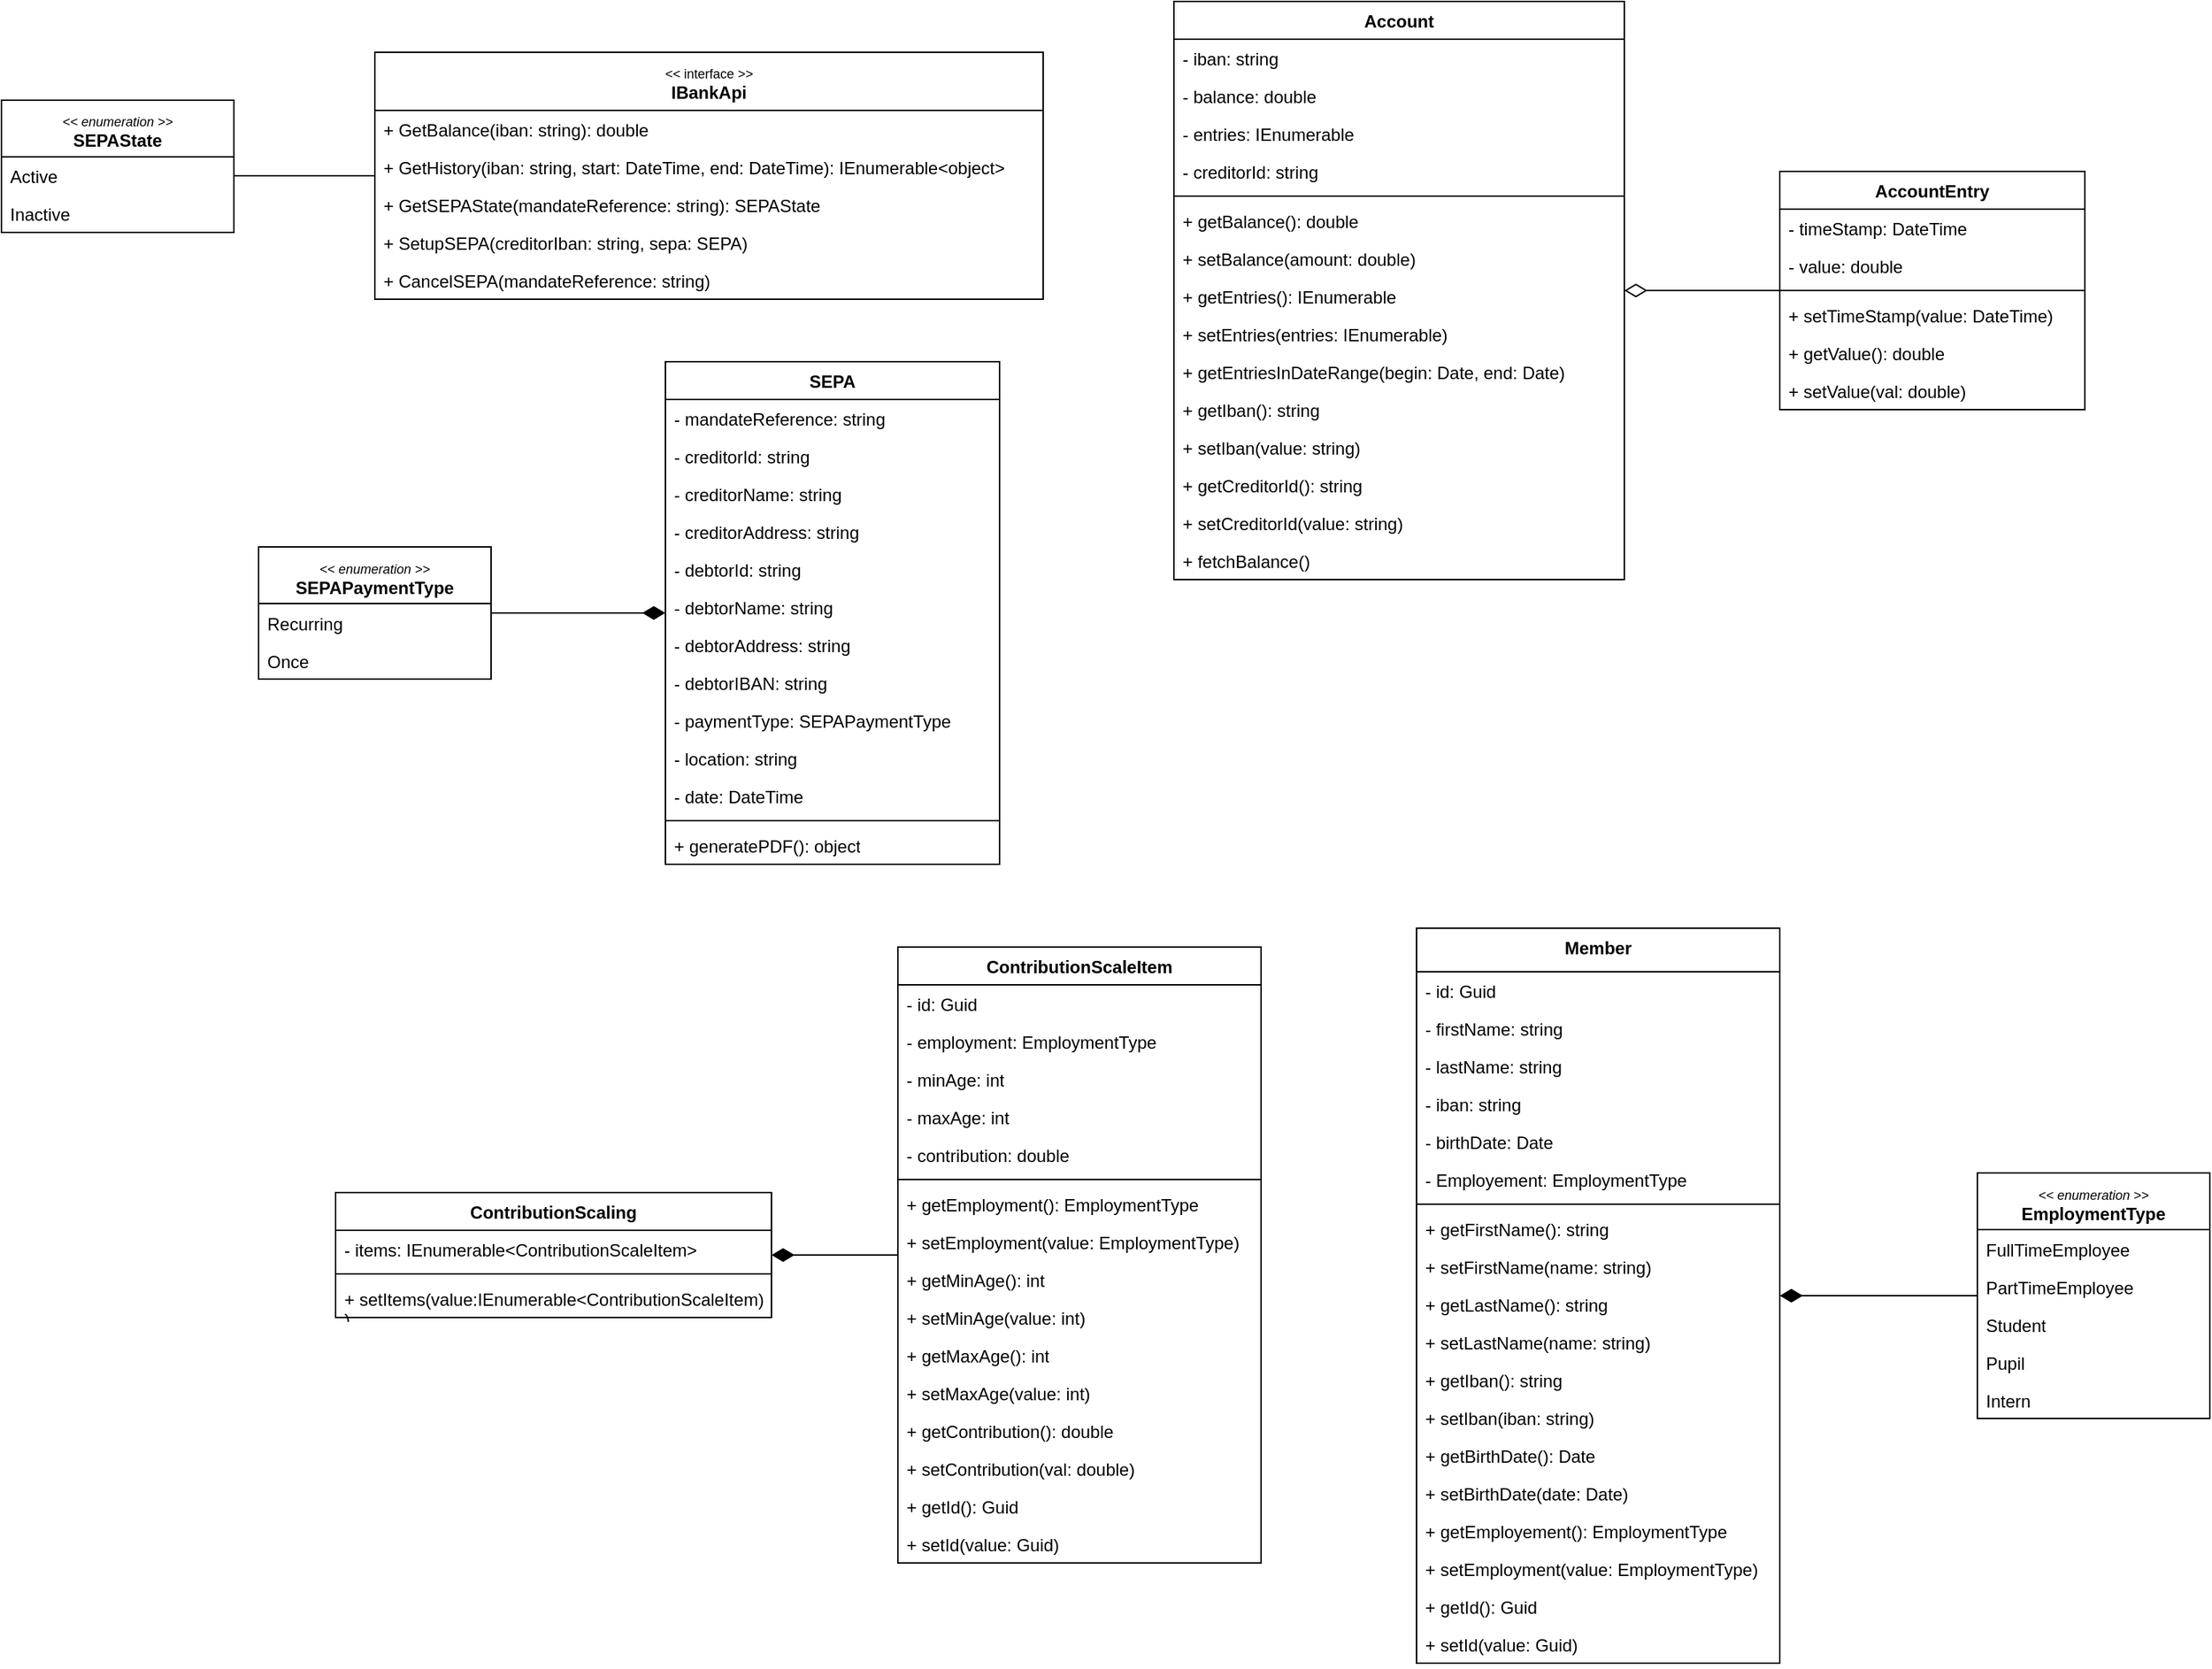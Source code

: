 <mxfile version="22.1.16" type="device">
  <diagram name="Page-1" id="3UGfqpSkEmoeIo3SocfT">
    <mxGraphModel dx="3217" dy="2412" grid="1" gridSize="10" guides="1" tooltips="1" connect="1" arrows="1" fold="1" page="1" pageScale="1" pageWidth="827" pageHeight="1169" math="0" shadow="0">
      <root>
        <mxCell id="0" />
        <mxCell id="1" parent="0" />
        <mxCell id="c9hrzuOqn92rKUBjG_E1-17" value="Member" style="swimlane;fontStyle=1;align=center;verticalAlign=top;childLayout=stackLayout;horizontal=1;startSize=30;horizontalStack=0;resizeParent=1;resizeParentMax=0;resizeLast=0;collapsible=1;marginBottom=0;whiteSpace=wrap;html=1;" parent="1" vertex="1">
          <mxGeometry x="214" y="54" width="250" height="506" as="geometry">
            <mxRectangle x="334" y="240" width="70" height="30" as="alternateBounds" />
          </mxGeometry>
        </mxCell>
        <mxCell id="THmzbvR01mty7QHqaG7T-1" value="- id: Guid" style="text;strokeColor=none;fillColor=none;align=left;verticalAlign=top;spacingLeft=4;spacingRight=4;overflow=hidden;rotatable=0;points=[[0,0.5],[1,0.5]];portConstraint=eastwest;whiteSpace=wrap;html=1;" parent="c9hrzuOqn92rKUBjG_E1-17" vertex="1">
          <mxGeometry y="30" width="250" height="26" as="geometry" />
        </mxCell>
        <mxCell id="c9hrzuOqn92rKUBjG_E1-18" value="- firstName: string" style="text;strokeColor=none;fillColor=none;align=left;verticalAlign=top;spacingLeft=4;spacingRight=4;overflow=hidden;rotatable=0;points=[[0,0.5],[1,0.5]];portConstraint=eastwest;whiteSpace=wrap;html=1;" parent="c9hrzuOqn92rKUBjG_E1-17" vertex="1">
          <mxGeometry y="56" width="250" height="26" as="geometry" />
        </mxCell>
        <mxCell id="c9hrzuOqn92rKUBjG_E1-25" value="- lastName: string" style="text;strokeColor=none;fillColor=none;align=left;verticalAlign=top;spacingLeft=4;spacingRight=4;overflow=hidden;rotatable=0;points=[[0,0.5],[1,0.5]];portConstraint=eastwest;whiteSpace=wrap;html=1;" parent="c9hrzuOqn92rKUBjG_E1-17" vertex="1">
          <mxGeometry y="82" width="250" height="26" as="geometry" />
        </mxCell>
        <mxCell id="c9hrzuOqn92rKUBjG_E1-26" value="- iban: string" style="text;strokeColor=none;fillColor=none;align=left;verticalAlign=top;spacingLeft=4;spacingRight=4;overflow=hidden;rotatable=0;points=[[0,0.5],[1,0.5]];portConstraint=eastwest;whiteSpace=wrap;html=1;" parent="c9hrzuOqn92rKUBjG_E1-17" vertex="1">
          <mxGeometry y="108" width="250" height="26" as="geometry" />
        </mxCell>
        <mxCell id="c9hrzuOqn92rKUBjG_E1-29" value="- birthDate: Date" style="text;strokeColor=none;fillColor=none;align=left;verticalAlign=top;spacingLeft=4;spacingRight=4;overflow=hidden;rotatable=0;points=[[0,0.5],[1,0.5]];portConstraint=eastwest;whiteSpace=wrap;html=1;" parent="c9hrzuOqn92rKUBjG_E1-17" vertex="1">
          <mxGeometry y="134" width="250" height="26" as="geometry" />
        </mxCell>
        <mxCell id="JQuOyQ6E8V43TqgNk2PF-10" value="- Employement: EmploymentType" style="text;strokeColor=none;fillColor=none;align=left;verticalAlign=top;spacingLeft=4;spacingRight=4;overflow=hidden;rotatable=0;points=[[0,0.5],[1,0.5]];portConstraint=eastwest;whiteSpace=wrap;html=1;" parent="c9hrzuOqn92rKUBjG_E1-17" vertex="1">
          <mxGeometry y="160" width="250" height="26" as="geometry" />
        </mxCell>
        <mxCell id="c9hrzuOqn92rKUBjG_E1-19" value="" style="line;strokeWidth=1;fillColor=none;align=left;verticalAlign=middle;spacingTop=-1;spacingLeft=3;spacingRight=3;rotatable=0;labelPosition=right;points=[];portConstraint=eastwest;strokeColor=inherit;" parent="c9hrzuOqn92rKUBjG_E1-17" vertex="1">
          <mxGeometry y="186" width="250" height="8" as="geometry" />
        </mxCell>
        <mxCell id="c9hrzuOqn92rKUBjG_E1-20" value="+ getFirstName(): string" style="text;strokeColor=none;fillColor=none;align=left;verticalAlign=top;spacingLeft=4;spacingRight=4;overflow=hidden;rotatable=0;points=[[0,0.5],[1,0.5]];portConstraint=eastwest;whiteSpace=wrap;html=1;" parent="c9hrzuOqn92rKUBjG_E1-17" vertex="1">
          <mxGeometry y="194" width="250" height="26" as="geometry" />
        </mxCell>
        <mxCell id="c9hrzuOqn92rKUBjG_E1-66" value="+ setFirstName(name: string)" style="text;strokeColor=none;fillColor=none;align=left;verticalAlign=top;spacingLeft=4;spacingRight=4;overflow=hidden;rotatable=0;points=[[0,0.5],[1,0.5]];portConstraint=eastwest;whiteSpace=wrap;html=1;" parent="c9hrzuOqn92rKUBjG_E1-17" vertex="1">
          <mxGeometry y="220" width="250" height="26" as="geometry" />
        </mxCell>
        <mxCell id="c9hrzuOqn92rKUBjG_E1-67" value="+ getLastName(): string" style="text;strokeColor=none;fillColor=none;align=left;verticalAlign=top;spacingLeft=4;spacingRight=4;overflow=hidden;rotatable=0;points=[[0,0.5],[1,0.5]];portConstraint=eastwest;whiteSpace=wrap;html=1;" parent="c9hrzuOqn92rKUBjG_E1-17" vertex="1">
          <mxGeometry y="246" width="250" height="26" as="geometry" />
        </mxCell>
        <mxCell id="c9hrzuOqn92rKUBjG_E1-68" value="+ setLastName(name: string)" style="text;strokeColor=none;fillColor=none;align=left;verticalAlign=top;spacingLeft=4;spacingRight=4;overflow=hidden;rotatable=0;points=[[0,0.5],[1,0.5]];portConstraint=eastwest;whiteSpace=wrap;html=1;" parent="c9hrzuOqn92rKUBjG_E1-17" vertex="1">
          <mxGeometry y="272" width="250" height="26" as="geometry" />
        </mxCell>
        <mxCell id="c9hrzuOqn92rKUBjG_E1-69" value="+ getIban(): string" style="text;strokeColor=none;fillColor=none;align=left;verticalAlign=top;spacingLeft=4;spacingRight=4;overflow=hidden;rotatable=0;points=[[0,0.5],[1,0.5]];portConstraint=eastwest;whiteSpace=wrap;html=1;" parent="c9hrzuOqn92rKUBjG_E1-17" vertex="1">
          <mxGeometry y="298" width="250" height="26" as="geometry" />
        </mxCell>
        <mxCell id="c9hrzuOqn92rKUBjG_E1-70" value="+ setIban(iban: string)" style="text;strokeColor=none;fillColor=none;align=left;verticalAlign=top;spacingLeft=4;spacingRight=4;overflow=hidden;rotatable=0;points=[[0,0.5],[1,0.5]];portConstraint=eastwest;whiteSpace=wrap;html=1;" parent="c9hrzuOqn92rKUBjG_E1-17" vertex="1">
          <mxGeometry y="324" width="250" height="26" as="geometry" />
        </mxCell>
        <mxCell id="c9hrzuOqn92rKUBjG_E1-71" value="+ getBirthDate(): Date" style="text;strokeColor=none;fillColor=none;align=left;verticalAlign=top;spacingLeft=4;spacingRight=4;overflow=hidden;rotatable=0;points=[[0,0.5],[1,0.5]];portConstraint=eastwest;whiteSpace=wrap;html=1;" parent="c9hrzuOqn92rKUBjG_E1-17" vertex="1">
          <mxGeometry y="350" width="250" height="26" as="geometry" />
        </mxCell>
        <mxCell id="c9hrzuOqn92rKUBjG_E1-72" value="+ setBirthDate(date: Date)" style="text;strokeColor=none;fillColor=none;align=left;verticalAlign=top;spacingLeft=4;spacingRight=4;overflow=hidden;rotatable=0;points=[[0,0.5],[1,0.5]];portConstraint=eastwest;whiteSpace=wrap;html=1;" parent="c9hrzuOqn92rKUBjG_E1-17" vertex="1">
          <mxGeometry y="376" width="250" height="26" as="geometry" />
        </mxCell>
        <mxCell id="JQuOyQ6E8V43TqgNk2PF-13" value="+ getEmployement(): EmploymentType" style="text;strokeColor=none;fillColor=none;align=left;verticalAlign=top;spacingLeft=4;spacingRight=4;overflow=hidden;rotatable=0;points=[[0,0.5],[1,0.5]];portConstraint=eastwest;whiteSpace=wrap;html=1;" parent="c9hrzuOqn92rKUBjG_E1-17" vertex="1">
          <mxGeometry y="402" width="250" height="26" as="geometry" />
        </mxCell>
        <mxCell id="JQuOyQ6E8V43TqgNk2PF-14" value="+ setEmployment(value: EmploymentType)" style="text;strokeColor=none;fillColor=none;align=left;verticalAlign=top;spacingLeft=4;spacingRight=4;overflow=hidden;rotatable=0;points=[[0,0.5],[1,0.5]];portConstraint=eastwest;whiteSpace=wrap;html=1;" parent="c9hrzuOqn92rKUBjG_E1-17" vertex="1">
          <mxGeometry y="428" width="250" height="26" as="geometry" />
        </mxCell>
        <mxCell id="THmzbvR01mty7QHqaG7T-3" value="+ getId(): Guid" style="text;strokeColor=none;fillColor=none;align=left;verticalAlign=top;spacingLeft=4;spacingRight=4;overflow=hidden;rotatable=0;points=[[0,0.5],[1,0.5]];portConstraint=eastwest;whiteSpace=wrap;html=1;" parent="c9hrzuOqn92rKUBjG_E1-17" vertex="1">
          <mxGeometry y="454" width="250" height="26" as="geometry" />
        </mxCell>
        <mxCell id="THmzbvR01mty7QHqaG7T-2" value="+ setId(value: Guid)" style="text;strokeColor=none;fillColor=none;align=left;verticalAlign=top;spacingLeft=4;spacingRight=4;overflow=hidden;rotatable=0;points=[[0,0.5],[1,0.5]];portConstraint=eastwest;whiteSpace=wrap;html=1;" parent="c9hrzuOqn92rKUBjG_E1-17" vertex="1">
          <mxGeometry y="480" width="250" height="26" as="geometry" />
        </mxCell>
        <mxCell id="c9hrzuOqn92rKUBjG_E1-79" value="Account" style="swimlane;fontStyle=1;align=center;verticalAlign=top;childLayout=stackLayout;horizontal=1;startSize=26;horizontalStack=0;resizeParent=1;resizeParentMax=0;resizeLast=0;collapsible=1;marginBottom=0;whiteSpace=wrap;html=1;" parent="1" vertex="1">
          <mxGeometry x="47" y="-584" width="310" height="398" as="geometry">
            <mxRectangle x="334" y="240" width="70" height="30" as="alternateBounds" />
          </mxGeometry>
        </mxCell>
        <mxCell id="4D_gzZ1hdatRKmwy4v0Z-1" value="- iban: string" style="text;strokeColor=none;fillColor=none;align=left;verticalAlign=top;spacingLeft=4;spacingRight=4;overflow=hidden;rotatable=0;points=[[0,0.5],[1,0.5]];portConstraint=eastwest;whiteSpace=wrap;html=1;" parent="c9hrzuOqn92rKUBjG_E1-79" vertex="1">
          <mxGeometry y="26" width="310" height="26" as="geometry" />
        </mxCell>
        <mxCell id="c9hrzuOqn92rKUBjG_E1-80" value="- balance: double" style="text;strokeColor=none;fillColor=none;align=left;verticalAlign=top;spacingLeft=4;spacingRight=4;overflow=hidden;rotatable=0;points=[[0,0.5],[1,0.5]];portConstraint=eastwest;whiteSpace=wrap;html=1;" parent="c9hrzuOqn92rKUBjG_E1-79" vertex="1">
          <mxGeometry y="52" width="310" height="26" as="geometry" />
        </mxCell>
        <mxCell id="JQuOyQ6E8V43TqgNk2PF-25" value="- entries: IEnumerable" style="text;strokeColor=none;fillColor=none;align=left;verticalAlign=top;spacingLeft=4;spacingRight=4;overflow=hidden;rotatable=0;points=[[0,0.5],[1,0.5]];portConstraint=eastwest;whiteSpace=wrap;html=1;" parent="c9hrzuOqn92rKUBjG_E1-79" vertex="1">
          <mxGeometry y="78" width="310" height="26" as="geometry" />
        </mxCell>
        <mxCell id="RB76KAE7eclJOASxG2Vu-21" value="- creditorId: string" style="text;strokeColor=none;fillColor=none;align=left;verticalAlign=top;spacingLeft=4;spacingRight=4;overflow=hidden;rotatable=0;points=[[0,0.5],[1,0.5]];portConstraint=eastwest;whiteSpace=wrap;html=1;" vertex="1" parent="c9hrzuOqn92rKUBjG_E1-79">
          <mxGeometry y="104" width="310" height="26" as="geometry" />
        </mxCell>
        <mxCell id="c9hrzuOqn92rKUBjG_E1-81" value="" style="line;strokeWidth=1;fillColor=none;align=left;verticalAlign=middle;spacingTop=-1;spacingLeft=3;spacingRight=3;rotatable=0;labelPosition=right;points=[];portConstraint=eastwest;strokeColor=inherit;" parent="c9hrzuOqn92rKUBjG_E1-79" vertex="1">
          <mxGeometry y="130" width="310" height="8" as="geometry" />
        </mxCell>
        <mxCell id="c9hrzuOqn92rKUBjG_E1-82" value="+ getBalance(): double" style="text;strokeColor=none;fillColor=none;align=left;verticalAlign=top;spacingLeft=4;spacingRight=4;overflow=hidden;rotatable=0;points=[[0,0.5],[1,0.5]];portConstraint=eastwest;whiteSpace=wrap;html=1;" parent="c9hrzuOqn92rKUBjG_E1-79" vertex="1">
          <mxGeometry y="138" width="310" height="26" as="geometry" />
        </mxCell>
        <mxCell id="c9hrzuOqn92rKUBjG_E1-83" value="+ setBalance(amount: double)" style="text;strokeColor=none;fillColor=none;align=left;verticalAlign=top;spacingLeft=4;spacingRight=4;overflow=hidden;rotatable=0;points=[[0,0.5],[1,0.5]];portConstraint=eastwest;whiteSpace=wrap;html=1;" parent="c9hrzuOqn92rKUBjG_E1-79" vertex="1">
          <mxGeometry y="164" width="310" height="26" as="geometry" />
        </mxCell>
        <mxCell id="JQuOyQ6E8V43TqgNk2PF-26" value="+ getEntries(): IEnumerable" style="text;strokeColor=none;fillColor=none;align=left;verticalAlign=top;spacingLeft=4;spacingRight=4;overflow=hidden;rotatable=0;points=[[0,0.5],[1,0.5]];portConstraint=eastwest;whiteSpace=wrap;html=1;" parent="c9hrzuOqn92rKUBjG_E1-79" vertex="1">
          <mxGeometry y="190" width="310" height="26" as="geometry" />
        </mxCell>
        <mxCell id="JQuOyQ6E8V43TqgNk2PF-27" value="+ setEntries(entries: IEnumerable)" style="text;strokeColor=none;fillColor=none;align=left;verticalAlign=top;spacingLeft=4;spacingRight=4;overflow=hidden;rotatable=0;points=[[0,0.5],[1,0.5]];portConstraint=eastwest;whiteSpace=wrap;html=1;" parent="c9hrzuOqn92rKUBjG_E1-79" vertex="1">
          <mxGeometry y="216" width="310" height="26" as="geometry" />
        </mxCell>
        <mxCell id="c9hrzuOqn92rKUBjG_E1-84" value="+ getEntriesInDateRange(begin: Date, end: Date)" style="text;strokeColor=none;fillColor=none;align=left;verticalAlign=top;spacingLeft=4;spacingRight=4;overflow=hidden;rotatable=0;points=[[0,0.5],[1,0.5]];portConstraint=eastwest;whiteSpace=wrap;html=1;" parent="c9hrzuOqn92rKUBjG_E1-79" vertex="1">
          <mxGeometry y="242" width="310" height="26" as="geometry" />
        </mxCell>
        <mxCell id="4D_gzZ1hdatRKmwy4v0Z-2" value="+ getIban(): string" style="text;strokeColor=none;fillColor=none;align=left;verticalAlign=top;spacingLeft=4;spacingRight=4;overflow=hidden;rotatable=0;points=[[0,0.5],[1,0.5]];portConstraint=eastwest;whiteSpace=wrap;html=1;" parent="c9hrzuOqn92rKUBjG_E1-79" vertex="1">
          <mxGeometry y="268" width="310" height="26" as="geometry" />
        </mxCell>
        <mxCell id="4D_gzZ1hdatRKmwy4v0Z-3" value="+ setIban(value: string)" style="text;strokeColor=none;fillColor=none;align=left;verticalAlign=top;spacingLeft=4;spacingRight=4;overflow=hidden;rotatable=0;points=[[0,0.5],[1,0.5]];portConstraint=eastwest;whiteSpace=wrap;html=1;" parent="c9hrzuOqn92rKUBjG_E1-79" vertex="1">
          <mxGeometry y="294" width="310" height="26" as="geometry" />
        </mxCell>
        <mxCell id="RB76KAE7eclJOASxG2Vu-22" value="+ getCreditorId(): string" style="text;strokeColor=none;fillColor=none;align=left;verticalAlign=top;spacingLeft=4;spacingRight=4;overflow=hidden;rotatable=0;points=[[0,0.5],[1,0.5]];portConstraint=eastwest;whiteSpace=wrap;html=1;" vertex="1" parent="c9hrzuOqn92rKUBjG_E1-79">
          <mxGeometry y="320" width="310" height="26" as="geometry" />
        </mxCell>
        <mxCell id="RB76KAE7eclJOASxG2Vu-23" value="+ setCreditorId(value: string)" style="text;strokeColor=none;fillColor=none;align=left;verticalAlign=top;spacingLeft=4;spacingRight=4;overflow=hidden;rotatable=0;points=[[0,0.5],[1,0.5]];portConstraint=eastwest;whiteSpace=wrap;html=1;" vertex="1" parent="c9hrzuOqn92rKUBjG_E1-79">
          <mxGeometry y="346" width="310" height="26" as="geometry" />
        </mxCell>
        <mxCell id="RB76KAE7eclJOASxG2Vu-65" value="+ fetchBalance()" style="text;strokeColor=none;fillColor=none;align=left;verticalAlign=top;spacingLeft=4;spacingRight=4;overflow=hidden;rotatable=0;points=[[0,0.5],[1,0.5]];portConstraint=eastwest;whiteSpace=wrap;html=1;" vertex="1" parent="c9hrzuOqn92rKUBjG_E1-79">
          <mxGeometry y="372" width="310" height="26" as="geometry" />
        </mxCell>
        <mxCell id="JQuOyQ6E8V43TqgNk2PF-2" value="&lt;i style=&quot;border-color: var(--border-color); font-size: 9px; font-weight: 400;&quot;&gt;&amp;lt;&amp;lt; enumeration &amp;gt;&amp;gt;&lt;/i&gt;&lt;br&gt;EmploymentType" style="swimlane;fontStyle=1;align=center;verticalAlign=top;childLayout=stackLayout;horizontal=1;startSize=39;horizontalStack=0;resizeParent=1;resizeParentMax=0;resizeLast=0;collapsible=1;marginBottom=0;whiteSpace=wrap;html=1;" parent="1" vertex="1">
          <mxGeometry x="600" y="222.5" width="160" height="169" as="geometry">
            <mxRectangle x="334" y="240" width="70" height="30" as="alternateBounds" />
          </mxGeometry>
        </mxCell>
        <mxCell id="JQuOyQ6E8V43TqgNk2PF-6" value="FullTimeEmployee" style="text;strokeColor=none;fillColor=none;align=left;verticalAlign=top;spacingLeft=4;spacingRight=4;overflow=hidden;rotatable=0;points=[[0,0.5],[1,0.5]];portConstraint=eastwest;whiteSpace=wrap;html=1;" parent="JQuOyQ6E8V43TqgNk2PF-2" vertex="1">
          <mxGeometry y="39" width="160" height="26" as="geometry" />
        </mxCell>
        <mxCell id="JQuOyQ6E8V43TqgNk2PF-7" value="PartTimeEmployee" style="text;strokeColor=none;fillColor=none;align=left;verticalAlign=top;spacingLeft=4;spacingRight=4;overflow=hidden;rotatable=0;points=[[0,0.5],[1,0.5]];portConstraint=eastwest;whiteSpace=wrap;html=1;" parent="JQuOyQ6E8V43TqgNk2PF-2" vertex="1">
          <mxGeometry y="65" width="160" height="26" as="geometry" />
        </mxCell>
        <mxCell id="JQuOyQ6E8V43TqgNk2PF-3" value="Student" style="text;strokeColor=none;fillColor=none;align=left;verticalAlign=top;spacingLeft=4;spacingRight=4;overflow=hidden;rotatable=0;points=[[0,0.5],[1,0.5]];portConstraint=eastwest;whiteSpace=wrap;html=1;" parent="JQuOyQ6E8V43TqgNk2PF-2" vertex="1">
          <mxGeometry y="91" width="160" height="26" as="geometry" />
        </mxCell>
        <mxCell id="JQuOyQ6E8V43TqgNk2PF-8" value="Pupil" style="text;strokeColor=none;fillColor=none;align=left;verticalAlign=top;spacingLeft=4;spacingRight=4;overflow=hidden;rotatable=0;points=[[0,0.5],[1,0.5]];portConstraint=eastwest;whiteSpace=wrap;html=1;" parent="JQuOyQ6E8V43TqgNk2PF-2" vertex="1">
          <mxGeometry y="117" width="160" height="26" as="geometry" />
        </mxCell>
        <mxCell id="JQuOyQ6E8V43TqgNk2PF-9" value="Intern" style="text;strokeColor=none;fillColor=none;align=left;verticalAlign=top;spacingLeft=4;spacingRight=4;overflow=hidden;rotatable=0;points=[[0,0.5],[1,0.5]];portConstraint=eastwest;whiteSpace=wrap;html=1;" parent="JQuOyQ6E8V43TqgNk2PF-2" vertex="1">
          <mxGeometry y="143" width="160" height="26" as="geometry" />
        </mxCell>
        <mxCell id="JQuOyQ6E8V43TqgNk2PF-12" value="" style="edgeStyle=orthogonalEdgeStyle;rounded=0;orthogonalLoop=1;jettySize=auto;html=1;startArrow=diamondThin;startFill=1;endArrow=none;endFill=0;strokeWidth=1;startSize=13;sourcePerimeterSpacing=0;" parent="1" source="c9hrzuOqn92rKUBjG_E1-17" target="JQuOyQ6E8V43TqgNk2PF-2" edge="1">
          <mxGeometry relative="1" as="geometry">
            <mxPoint x="554" y="264" as="sourcePoint" />
            <mxPoint x="670" y="85" as="targetPoint" />
          </mxGeometry>
        </mxCell>
        <mxCell id="JQuOyQ6E8V43TqgNk2PF-28" style="rounded=0;orthogonalLoop=1;jettySize=auto;html=1;endArrow=diamondThin;endFill=0;startSize=6;endSize=13;edgeStyle=orthogonalEdgeStyle;" parent="1" source="JQuOyQ6E8V43TqgNk2PF-16" target="c9hrzuOqn92rKUBjG_E1-79" edge="1">
          <mxGeometry relative="1" as="geometry">
            <mxPoint x="-163" y="-106" as="targetPoint" />
          </mxGeometry>
        </mxCell>
        <mxCell id="JQuOyQ6E8V43TqgNk2PF-16" value="AccountEntry" style="swimlane;fontStyle=1;align=center;verticalAlign=top;childLayout=stackLayout;horizontal=1;startSize=26;horizontalStack=0;resizeParent=1;resizeParentMax=0;resizeLast=0;collapsible=1;marginBottom=0;whiteSpace=wrap;html=1;" parent="1" vertex="1">
          <mxGeometry x="464" y="-467" width="210" height="164" as="geometry">
            <mxRectangle x="334" y="240" width="70" height="30" as="alternateBounds" />
          </mxGeometry>
        </mxCell>
        <mxCell id="JQuOyQ6E8V43TqgNk2PF-17" value="- timeStamp: DateTime" style="text;strokeColor=none;fillColor=none;align=left;verticalAlign=top;spacingLeft=4;spacingRight=4;overflow=hidden;rotatable=0;points=[[0,0.5],[1,0.5]];portConstraint=eastwest;whiteSpace=wrap;html=1;" parent="JQuOyQ6E8V43TqgNk2PF-16" vertex="1">
          <mxGeometry y="26" width="210" height="26" as="geometry" />
        </mxCell>
        <mxCell id="JQuOyQ6E8V43TqgNk2PF-22" value="- value: double" style="text;strokeColor=none;fillColor=none;align=left;verticalAlign=top;spacingLeft=4;spacingRight=4;overflow=hidden;rotatable=0;points=[[0,0.5],[1,0.5]];portConstraint=eastwest;whiteSpace=wrap;html=1;" parent="JQuOyQ6E8V43TqgNk2PF-16" vertex="1">
          <mxGeometry y="52" width="210" height="26" as="geometry" />
        </mxCell>
        <mxCell id="JQuOyQ6E8V43TqgNk2PF-18" value="" style="line;strokeWidth=1;fillColor=none;align=left;verticalAlign=middle;spacingTop=-1;spacingLeft=3;spacingRight=3;rotatable=0;labelPosition=right;points=[];portConstraint=eastwest;strokeColor=inherit;" parent="JQuOyQ6E8V43TqgNk2PF-16" vertex="1">
          <mxGeometry y="78" width="210" height="8" as="geometry" />
        </mxCell>
        <mxCell id="JQuOyQ6E8V43TqgNk2PF-20" value="+ setTimeStamp(value: DateTime)" style="text;strokeColor=none;fillColor=none;align=left;verticalAlign=top;spacingLeft=4;spacingRight=4;overflow=hidden;rotatable=0;points=[[0,0.5],[1,0.5]];portConstraint=eastwest;whiteSpace=wrap;html=1;" parent="JQuOyQ6E8V43TqgNk2PF-16" vertex="1">
          <mxGeometry y="86" width="210" height="26" as="geometry" />
        </mxCell>
        <mxCell id="JQuOyQ6E8V43TqgNk2PF-23" value="+ getValue(): double" style="text;strokeColor=none;fillColor=none;align=left;verticalAlign=top;spacingLeft=4;spacingRight=4;overflow=hidden;rotatable=0;points=[[0,0.5],[1,0.5]];portConstraint=eastwest;whiteSpace=wrap;html=1;" parent="JQuOyQ6E8V43TqgNk2PF-16" vertex="1">
          <mxGeometry y="112" width="210" height="26" as="geometry" />
        </mxCell>
        <mxCell id="JQuOyQ6E8V43TqgNk2PF-24" value="+ setValue(val: double)" style="text;strokeColor=none;fillColor=none;align=left;verticalAlign=top;spacingLeft=4;spacingRight=4;overflow=hidden;rotatable=0;points=[[0,0.5],[1,0.5]];portConstraint=eastwest;whiteSpace=wrap;html=1;" parent="JQuOyQ6E8V43TqgNk2PF-16" vertex="1">
          <mxGeometry y="138" width="210" height="26" as="geometry" />
        </mxCell>
        <mxCell id="1lLJXOfL9tOg2-2iBOra-22" style="edgeStyle=orthogonalEdgeStyle;rounded=0;orthogonalLoop=1;jettySize=auto;html=1;endArrow=diamondThin;endFill=1;startSize=6;endSize=13;" parent="1" source="1lLJXOfL9tOg2-2iBOra-1" target="1lLJXOfL9tOg2-2iBOra-17" edge="1">
          <mxGeometry relative="1" as="geometry" />
        </mxCell>
        <mxCell id="1lLJXOfL9tOg2-2iBOra-1" value="ContributionScaleItem" style="swimlane;fontStyle=1;align=center;verticalAlign=top;childLayout=stackLayout;horizontal=1;startSize=26;horizontalStack=0;resizeParent=1;resizeParentMax=0;resizeLast=0;collapsible=1;marginBottom=0;whiteSpace=wrap;html=1;" parent="1" vertex="1">
          <mxGeometry x="-143" y="67" width="250" height="424" as="geometry">
            <mxRectangle x="334" y="240" width="70" height="30" as="alternateBounds" />
          </mxGeometry>
        </mxCell>
        <mxCell id="1lLJXOfL9tOg2-2iBOra-23" value="- id: Guid" style="text;strokeColor=none;fillColor=none;align=left;verticalAlign=top;spacingLeft=4;spacingRight=4;overflow=hidden;rotatable=0;points=[[0,0.5],[1,0.5]];portConstraint=eastwest;whiteSpace=wrap;html=1;" parent="1lLJXOfL9tOg2-2iBOra-1" vertex="1">
          <mxGeometry y="26" width="250" height="26" as="geometry" />
        </mxCell>
        <mxCell id="1lLJXOfL9tOg2-2iBOra-2" value="- employment: EmploymentType" style="text;strokeColor=none;fillColor=none;align=left;verticalAlign=top;spacingLeft=4;spacingRight=4;overflow=hidden;rotatable=0;points=[[0,0.5],[1,0.5]];portConstraint=eastwest;whiteSpace=wrap;html=1;" parent="1lLJXOfL9tOg2-2iBOra-1" vertex="1">
          <mxGeometry y="52" width="250" height="26" as="geometry" />
        </mxCell>
        <mxCell id="1lLJXOfL9tOg2-2iBOra-5" value="- minAge: int" style="text;strokeColor=none;fillColor=none;align=left;verticalAlign=top;spacingLeft=4;spacingRight=4;overflow=hidden;rotatable=0;points=[[0,0.5],[1,0.5]];portConstraint=eastwest;whiteSpace=wrap;html=1;" parent="1lLJXOfL9tOg2-2iBOra-1" vertex="1">
          <mxGeometry y="78" width="250" height="26" as="geometry" />
        </mxCell>
        <mxCell id="1lLJXOfL9tOg2-2iBOra-6" value="- maxAge: int" style="text;strokeColor=none;fillColor=none;align=left;verticalAlign=top;spacingLeft=4;spacingRight=4;overflow=hidden;rotatable=0;points=[[0,0.5],[1,0.5]];portConstraint=eastwest;whiteSpace=wrap;html=1;" parent="1lLJXOfL9tOg2-2iBOra-1" vertex="1">
          <mxGeometry y="104" width="250" height="26" as="geometry" />
        </mxCell>
        <mxCell id="1lLJXOfL9tOg2-2iBOra-14" value="- contribution: double" style="text;strokeColor=none;fillColor=none;align=left;verticalAlign=top;spacingLeft=4;spacingRight=4;overflow=hidden;rotatable=0;points=[[0,0.5],[1,0.5]];portConstraint=eastwest;whiteSpace=wrap;html=1;" parent="1lLJXOfL9tOg2-2iBOra-1" vertex="1">
          <mxGeometry y="130" width="250" height="26" as="geometry" />
        </mxCell>
        <mxCell id="1lLJXOfL9tOg2-2iBOra-3" value="" style="line;strokeWidth=1;fillColor=none;align=left;verticalAlign=middle;spacingTop=-1;spacingLeft=3;spacingRight=3;rotatable=0;labelPosition=right;points=[];portConstraint=eastwest;strokeColor=inherit;" parent="1lLJXOfL9tOg2-2iBOra-1" vertex="1">
          <mxGeometry y="156" width="250" height="8" as="geometry" />
        </mxCell>
        <mxCell id="1lLJXOfL9tOg2-2iBOra-4" value="+ getEmployment(): EmploymentType" style="text;strokeColor=none;fillColor=none;align=left;verticalAlign=top;spacingLeft=4;spacingRight=4;overflow=hidden;rotatable=0;points=[[0,0.5],[1,0.5]];portConstraint=eastwest;whiteSpace=wrap;html=1;" parent="1lLJXOfL9tOg2-2iBOra-1" vertex="1">
          <mxGeometry y="164" width="250" height="26" as="geometry" />
        </mxCell>
        <mxCell id="1lLJXOfL9tOg2-2iBOra-7" value="+ setEmployment(value: EmploymentType)" style="text;strokeColor=none;fillColor=none;align=left;verticalAlign=top;spacingLeft=4;spacingRight=4;overflow=hidden;rotatable=0;points=[[0,0.5],[1,0.5]];portConstraint=eastwest;whiteSpace=wrap;html=1;" parent="1lLJXOfL9tOg2-2iBOra-1" vertex="1">
          <mxGeometry y="190" width="250" height="26" as="geometry" />
        </mxCell>
        <mxCell id="1lLJXOfL9tOg2-2iBOra-8" value="+ getMinAge(): int" style="text;strokeColor=none;fillColor=none;align=left;verticalAlign=top;spacingLeft=4;spacingRight=4;overflow=hidden;rotatable=0;points=[[0,0.5],[1,0.5]];portConstraint=eastwest;whiteSpace=wrap;html=1;" parent="1lLJXOfL9tOg2-2iBOra-1" vertex="1">
          <mxGeometry y="216" width="250" height="26" as="geometry" />
        </mxCell>
        <mxCell id="1lLJXOfL9tOg2-2iBOra-9" value="+ setMinAge(value: int)" style="text;strokeColor=none;fillColor=none;align=left;verticalAlign=top;spacingLeft=4;spacingRight=4;overflow=hidden;rotatable=0;points=[[0,0.5],[1,0.5]];portConstraint=eastwest;whiteSpace=wrap;html=1;" parent="1lLJXOfL9tOg2-2iBOra-1" vertex="1">
          <mxGeometry y="242" width="250" height="26" as="geometry" />
        </mxCell>
        <mxCell id="1lLJXOfL9tOg2-2iBOra-12" value="+ getMaxAge(): int" style="text;strokeColor=none;fillColor=none;align=left;verticalAlign=top;spacingLeft=4;spacingRight=4;overflow=hidden;rotatable=0;points=[[0,0.5],[1,0.5]];portConstraint=eastwest;whiteSpace=wrap;html=1;" parent="1lLJXOfL9tOg2-2iBOra-1" vertex="1">
          <mxGeometry y="268" width="250" height="26" as="geometry" />
        </mxCell>
        <mxCell id="1lLJXOfL9tOg2-2iBOra-13" value="+ setMaxAge(value: int)" style="text;strokeColor=none;fillColor=none;align=left;verticalAlign=top;spacingLeft=4;spacingRight=4;overflow=hidden;rotatable=0;points=[[0,0.5],[1,0.5]];portConstraint=eastwest;whiteSpace=wrap;html=1;" parent="1lLJXOfL9tOg2-2iBOra-1" vertex="1">
          <mxGeometry y="294" width="250" height="26" as="geometry" />
        </mxCell>
        <mxCell id="1lLJXOfL9tOg2-2iBOra-15" value="+ getContribution(): double" style="text;strokeColor=none;fillColor=none;align=left;verticalAlign=top;spacingLeft=4;spacingRight=4;overflow=hidden;rotatable=0;points=[[0,0.5],[1,0.5]];portConstraint=eastwest;whiteSpace=wrap;html=1;" parent="1lLJXOfL9tOg2-2iBOra-1" vertex="1">
          <mxGeometry y="320" width="250" height="26" as="geometry" />
        </mxCell>
        <mxCell id="1lLJXOfL9tOg2-2iBOra-16" value="+ setContribution(val: double)" style="text;strokeColor=none;fillColor=none;align=left;verticalAlign=top;spacingLeft=4;spacingRight=4;overflow=hidden;rotatable=0;points=[[0,0.5],[1,0.5]];portConstraint=eastwest;whiteSpace=wrap;html=1;" parent="1lLJXOfL9tOg2-2iBOra-1" vertex="1">
          <mxGeometry y="346" width="250" height="26" as="geometry" />
        </mxCell>
        <mxCell id="1lLJXOfL9tOg2-2iBOra-24" value="+ getId(): Guid" style="text;strokeColor=none;fillColor=none;align=left;verticalAlign=top;spacingLeft=4;spacingRight=4;overflow=hidden;rotatable=0;points=[[0,0.5],[1,0.5]];portConstraint=eastwest;whiteSpace=wrap;html=1;" parent="1lLJXOfL9tOg2-2iBOra-1" vertex="1">
          <mxGeometry y="372" width="250" height="26" as="geometry" />
        </mxCell>
        <mxCell id="1lLJXOfL9tOg2-2iBOra-25" value="+ setId(value: Guid)" style="text;strokeColor=none;fillColor=none;align=left;verticalAlign=top;spacingLeft=4;spacingRight=4;overflow=hidden;rotatable=0;points=[[0,0.5],[1,0.5]];portConstraint=eastwest;whiteSpace=wrap;html=1;" parent="1lLJXOfL9tOg2-2iBOra-1" vertex="1">
          <mxGeometry y="398" width="250" height="26" as="geometry" />
        </mxCell>
        <mxCell id="1lLJXOfL9tOg2-2iBOra-17" value="ContributionScaling" style="swimlane;fontStyle=1;align=center;verticalAlign=top;childLayout=stackLayout;horizontal=1;startSize=26;horizontalStack=0;resizeParent=1;resizeParentMax=0;resizeLast=0;collapsible=1;marginBottom=0;whiteSpace=wrap;html=1;" parent="1" vertex="1">
          <mxGeometry x="-530" y="236" width="300" height="86" as="geometry">
            <mxRectangle x="334" y="240" width="70" height="30" as="alternateBounds" />
          </mxGeometry>
        </mxCell>
        <mxCell id="1lLJXOfL9tOg2-2iBOra-18" value="- items: IEnumerable&amp;lt;ContributionScaleItem&amp;gt;" style="text;strokeColor=none;fillColor=none;align=left;verticalAlign=top;spacingLeft=4;spacingRight=4;overflow=hidden;rotatable=0;points=[[0,0.5],[1,0.5]];portConstraint=eastwest;whiteSpace=wrap;html=1;" parent="1lLJXOfL9tOg2-2iBOra-17" vertex="1">
          <mxGeometry y="26" width="300" height="26" as="geometry" />
        </mxCell>
        <mxCell id="1lLJXOfL9tOg2-2iBOra-19" value="" style="line;strokeWidth=1;fillColor=none;align=left;verticalAlign=middle;spacingTop=-1;spacingLeft=3;spacingRight=3;rotatable=0;labelPosition=right;points=[];portConstraint=eastwest;strokeColor=inherit;" parent="1lLJXOfL9tOg2-2iBOra-17" vertex="1">
          <mxGeometry y="52" width="300" height="8" as="geometry" />
        </mxCell>
        <mxCell id="1lLJXOfL9tOg2-2iBOra-21" value="+ setItems(value:IEnumerable&amp;lt;ContributionScaleItem)&lt;br&gt;)" style="text;strokeColor=none;fillColor=none;align=left;verticalAlign=top;spacingLeft=4;spacingRight=4;overflow=hidden;rotatable=0;points=[[0,0.5],[1,0.5]];portConstraint=eastwest;whiteSpace=wrap;html=1;" parent="1lLJXOfL9tOg2-2iBOra-17" vertex="1">
          <mxGeometry y="60" width="300" height="26" as="geometry" />
        </mxCell>
        <mxCell id="RB76KAE7eclJOASxG2Vu-1" value="&lt;i style=&quot;border-color: var(--border-color); font-size: 9px; font-weight: 400;&quot;&gt;&amp;lt;&amp;lt; &lt;/i&gt;&lt;span style=&quot;border-color: var(--border-color); font-size: 9px; font-weight: 400;&quot;&gt;interface &lt;/span&gt;&lt;i style=&quot;border-color: var(--border-color); font-size: 9px; font-weight: 400;&quot;&gt;&amp;gt;&amp;gt;&lt;/i&gt;&lt;br style=&quot;border-color: var(--border-color);&quot;&gt;IBankApi" style="swimlane;fontStyle=1;align=center;verticalAlign=top;childLayout=stackLayout;horizontal=1;startSize=40;horizontalStack=0;resizeParent=1;resizeParentMax=0;resizeLast=0;collapsible=1;marginBottom=0;whiteSpace=wrap;html=1;" vertex="1" parent="1">
          <mxGeometry x="-503" y="-549" width="460" height="170" as="geometry">
            <mxRectangle x="334" y="240" width="70" height="30" as="alternateBounds" />
          </mxGeometry>
        </mxCell>
        <mxCell id="RB76KAE7eclJOASxG2Vu-16" value="+ GetBalance(iban: string): double" style="text;strokeColor=none;fillColor=none;align=left;verticalAlign=top;spacingLeft=4;spacingRight=4;overflow=hidden;rotatable=0;points=[[0,0.5],[1,0.5]];portConstraint=eastwest;whiteSpace=wrap;html=1;" vertex="1" parent="RB76KAE7eclJOASxG2Vu-1">
          <mxGeometry y="40" width="460" height="26" as="geometry" />
        </mxCell>
        <mxCell id="RB76KAE7eclJOASxG2Vu-18" value="+ GetHistory(iban: string, start: DateTime, end: DateTime): IEnumerable&amp;lt;object&amp;gt;" style="text;strokeColor=none;fillColor=none;align=left;verticalAlign=top;spacingLeft=4;spacingRight=4;overflow=hidden;rotatable=0;points=[[0,0.5],[1,0.5]];portConstraint=eastwest;whiteSpace=wrap;html=1;" vertex="1" parent="RB76KAE7eclJOASxG2Vu-1">
          <mxGeometry y="66" width="460" height="26" as="geometry" />
        </mxCell>
        <mxCell id="RB76KAE7eclJOASxG2Vu-4" value="+ GetSEPAState(mandateReference: string): SEPAState" style="text;strokeColor=none;fillColor=none;align=left;verticalAlign=top;spacingLeft=4;spacingRight=4;overflow=hidden;rotatable=0;points=[[0,0.5],[1,0.5]];portConstraint=eastwest;whiteSpace=wrap;html=1;" vertex="1" parent="RB76KAE7eclJOASxG2Vu-1">
          <mxGeometry y="92" width="460" height="26" as="geometry" />
        </mxCell>
        <mxCell id="RB76KAE7eclJOASxG2Vu-33" value="+ SetupSEPA(creditorIban: string, sepa: SEPA)" style="text;strokeColor=none;fillColor=none;align=left;verticalAlign=top;spacingLeft=4;spacingRight=4;overflow=hidden;rotatable=0;points=[[0,0.5],[1,0.5]];portConstraint=eastwest;whiteSpace=wrap;html=1;" vertex="1" parent="RB76KAE7eclJOASxG2Vu-1">
          <mxGeometry y="118" width="460" height="26" as="geometry" />
        </mxCell>
        <mxCell id="RB76KAE7eclJOASxG2Vu-63" value="+ CancelSEPA(mandateReference: string)" style="text;strokeColor=none;fillColor=none;align=left;verticalAlign=top;spacingLeft=4;spacingRight=4;overflow=hidden;rotatable=0;points=[[0,0.5],[1,0.5]];portConstraint=eastwest;whiteSpace=wrap;html=1;" vertex="1" parent="RB76KAE7eclJOASxG2Vu-1">
          <mxGeometry y="144" width="460" height="26" as="geometry" />
        </mxCell>
        <mxCell id="RB76KAE7eclJOASxG2Vu-9" value="&lt;i style=&quot;border-color: var(--border-color); font-size: 9px; font-weight: 400;&quot;&gt;&amp;lt;&amp;lt; enumeration &amp;gt;&amp;gt;&lt;/i&gt;&lt;br&gt;SEPAState" style="swimlane;fontStyle=1;align=center;verticalAlign=top;childLayout=stackLayout;horizontal=1;startSize=39;horizontalStack=0;resizeParent=1;resizeParentMax=0;resizeLast=0;collapsible=1;marginBottom=0;whiteSpace=wrap;html=1;" vertex="1" parent="1">
          <mxGeometry x="-760" y="-516" width="160" height="91" as="geometry">
            <mxRectangle x="334" y="240" width="70" height="30" as="alternateBounds" />
          </mxGeometry>
        </mxCell>
        <mxCell id="RB76KAE7eclJOASxG2Vu-10" value="Active" style="text;strokeColor=none;fillColor=none;align=left;verticalAlign=top;spacingLeft=4;spacingRight=4;overflow=hidden;rotatable=0;points=[[0,0.5],[1,0.5]];portConstraint=eastwest;whiteSpace=wrap;html=1;" vertex="1" parent="RB76KAE7eclJOASxG2Vu-9">
          <mxGeometry y="39" width="160" height="26" as="geometry" />
        </mxCell>
        <mxCell id="RB76KAE7eclJOASxG2Vu-11" value="Inactive" style="text;strokeColor=none;fillColor=none;align=left;verticalAlign=top;spacingLeft=4;spacingRight=4;overflow=hidden;rotatable=0;points=[[0,0.5],[1,0.5]];portConstraint=eastwest;whiteSpace=wrap;html=1;" vertex="1" parent="RB76KAE7eclJOASxG2Vu-9">
          <mxGeometry y="65" width="160" height="26" as="geometry" />
        </mxCell>
        <mxCell id="RB76KAE7eclJOASxG2Vu-34" value="SEPA" style="swimlane;fontStyle=1;align=center;verticalAlign=top;childLayout=stackLayout;horizontal=1;startSize=26;horizontalStack=0;resizeParent=1;resizeParentMax=0;resizeLast=0;collapsible=1;marginBottom=0;whiteSpace=wrap;html=1;" vertex="1" parent="1">
          <mxGeometry x="-303" y="-336" width="230" height="346" as="geometry">
            <mxRectangle x="334" y="240" width="70" height="30" as="alternateBounds" />
          </mxGeometry>
        </mxCell>
        <mxCell id="RB76KAE7eclJOASxG2Vu-44" value="- mandateReference: string" style="text;strokeColor=none;fillColor=none;align=left;verticalAlign=top;spacingLeft=4;spacingRight=4;overflow=hidden;rotatable=0;points=[[0,0.5],[1,0.5]];portConstraint=eastwest;whiteSpace=wrap;html=1;" vertex="1" parent="RB76KAE7eclJOASxG2Vu-34">
          <mxGeometry y="26" width="230" height="26" as="geometry" />
        </mxCell>
        <mxCell id="RB76KAE7eclJOASxG2Vu-35" value="- creditorId: string" style="text;strokeColor=none;fillColor=none;align=left;verticalAlign=top;spacingLeft=4;spacingRight=4;overflow=hidden;rotatable=0;points=[[0,0.5],[1,0.5]];portConstraint=eastwest;whiteSpace=wrap;html=1;" vertex="1" parent="RB76KAE7eclJOASxG2Vu-34">
          <mxGeometry y="52" width="230" height="26" as="geometry" />
        </mxCell>
        <mxCell id="RB76KAE7eclJOASxG2Vu-40" value="- creditorName: string" style="text;strokeColor=none;fillColor=none;align=left;verticalAlign=top;spacingLeft=4;spacingRight=4;overflow=hidden;rotatable=0;points=[[0,0.5],[1,0.5]];portConstraint=eastwest;whiteSpace=wrap;html=1;" vertex="1" parent="RB76KAE7eclJOASxG2Vu-34">
          <mxGeometry y="78" width="230" height="26" as="geometry" />
        </mxCell>
        <mxCell id="RB76KAE7eclJOASxG2Vu-42" value="- creditorAddress: string" style="text;strokeColor=none;fillColor=none;align=left;verticalAlign=top;spacingLeft=4;spacingRight=4;overflow=hidden;rotatable=0;points=[[0,0.5],[1,0.5]];portConstraint=eastwest;whiteSpace=wrap;html=1;" vertex="1" parent="RB76KAE7eclJOASxG2Vu-34">
          <mxGeometry y="104" width="230" height="26" as="geometry" />
        </mxCell>
        <mxCell id="RB76KAE7eclJOASxG2Vu-38" value="- debtorId: string" style="text;strokeColor=none;fillColor=none;align=left;verticalAlign=top;spacingLeft=4;spacingRight=4;overflow=hidden;rotatable=0;points=[[0,0.5],[1,0.5]];portConstraint=eastwest;whiteSpace=wrap;html=1;" vertex="1" parent="RB76KAE7eclJOASxG2Vu-34">
          <mxGeometry y="130" width="230" height="26" as="geometry" />
        </mxCell>
        <mxCell id="RB76KAE7eclJOASxG2Vu-41" value="- debtorName: string" style="text;strokeColor=none;fillColor=none;align=left;verticalAlign=top;spacingLeft=4;spacingRight=4;overflow=hidden;rotatable=0;points=[[0,0.5],[1,0.5]];portConstraint=eastwest;whiteSpace=wrap;html=1;" vertex="1" parent="RB76KAE7eclJOASxG2Vu-34">
          <mxGeometry y="156" width="230" height="26" as="geometry" />
        </mxCell>
        <mxCell id="RB76KAE7eclJOASxG2Vu-53" value="- debtorAddress: string" style="text;strokeColor=none;fillColor=none;align=left;verticalAlign=top;spacingLeft=4;spacingRight=4;overflow=hidden;rotatable=0;points=[[0,0.5],[1,0.5]];portConstraint=eastwest;whiteSpace=wrap;html=1;" vertex="1" parent="RB76KAE7eclJOASxG2Vu-34">
          <mxGeometry y="182" width="230" height="26" as="geometry" />
        </mxCell>
        <mxCell id="RB76KAE7eclJOASxG2Vu-55" value="- debtorIBAN: string" style="text;strokeColor=none;fillColor=none;align=left;verticalAlign=top;spacingLeft=4;spacingRight=4;overflow=hidden;rotatable=0;points=[[0,0.5],[1,0.5]];portConstraint=eastwest;whiteSpace=wrap;html=1;" vertex="1" parent="RB76KAE7eclJOASxG2Vu-34">
          <mxGeometry y="208" width="230" height="26" as="geometry" />
        </mxCell>
        <mxCell id="RB76KAE7eclJOASxG2Vu-45" value="- paymentType: SEPAPaymentType" style="text;strokeColor=none;fillColor=none;align=left;verticalAlign=top;spacingLeft=4;spacingRight=4;overflow=hidden;rotatable=0;points=[[0,0.5],[1,0.5]];portConstraint=eastwest;whiteSpace=wrap;html=1;" vertex="1" parent="RB76KAE7eclJOASxG2Vu-34">
          <mxGeometry y="234" width="230" height="26" as="geometry" />
        </mxCell>
        <mxCell id="RB76KAE7eclJOASxG2Vu-56" value="- location: string" style="text;strokeColor=none;fillColor=none;align=left;verticalAlign=top;spacingLeft=4;spacingRight=4;overflow=hidden;rotatable=0;points=[[0,0.5],[1,0.5]];portConstraint=eastwest;whiteSpace=wrap;html=1;" vertex="1" parent="RB76KAE7eclJOASxG2Vu-34">
          <mxGeometry y="260" width="230" height="26" as="geometry" />
        </mxCell>
        <mxCell id="RB76KAE7eclJOASxG2Vu-57" value="- date: DateTime" style="text;strokeColor=none;fillColor=none;align=left;verticalAlign=top;spacingLeft=4;spacingRight=4;overflow=hidden;rotatable=0;points=[[0,0.5],[1,0.5]];portConstraint=eastwest;whiteSpace=wrap;html=1;" vertex="1" parent="RB76KAE7eclJOASxG2Vu-34">
          <mxGeometry y="286" width="230" height="26" as="geometry" />
        </mxCell>
        <mxCell id="RB76KAE7eclJOASxG2Vu-60" value="" style="line;strokeWidth=1;fillColor=none;align=left;verticalAlign=middle;spacingTop=-1;spacingLeft=3;spacingRight=3;rotatable=0;labelPosition=right;points=[];portConstraint=eastwest;strokeColor=inherit;" vertex="1" parent="RB76KAE7eclJOASxG2Vu-34">
          <mxGeometry y="312" width="230" height="8" as="geometry" />
        </mxCell>
        <mxCell id="RB76KAE7eclJOASxG2Vu-61" value="+ generatePDF(): object" style="text;strokeColor=none;fillColor=none;align=left;verticalAlign=top;spacingLeft=4;spacingRight=4;overflow=hidden;rotatable=0;points=[[0,0.5],[1,0.5]];portConstraint=eastwest;whiteSpace=wrap;html=1;" vertex="1" parent="RB76KAE7eclJOASxG2Vu-34">
          <mxGeometry y="320" width="230" height="26" as="geometry" />
        </mxCell>
        <mxCell id="RB76KAE7eclJOASxG2Vu-43" style="edgeStyle=orthogonalEdgeStyle;rounded=0;orthogonalLoop=1;jettySize=auto;html=1;endArrow=none;endFill=0;" edge="1" parent="1" source="RB76KAE7eclJOASxG2Vu-10" target="RB76KAE7eclJOASxG2Vu-1">
          <mxGeometry relative="1" as="geometry" />
        </mxCell>
        <mxCell id="RB76KAE7eclJOASxG2Vu-58" style="edgeStyle=orthogonalEdgeStyle;rounded=0;orthogonalLoop=1;jettySize=auto;html=1;endArrow=diamondThin;endFill=1;endSize=13;startSize=6;" edge="1" parent="1" source="RB76KAE7eclJOASxG2Vu-50" target="RB76KAE7eclJOASxG2Vu-34">
          <mxGeometry relative="1" as="geometry" />
        </mxCell>
        <mxCell id="RB76KAE7eclJOASxG2Vu-50" value="&lt;i style=&quot;border-color: var(--border-color); font-size: 9px; font-weight: 400;&quot;&gt;&amp;lt;&amp;lt; enumeration &amp;gt;&amp;gt;&lt;/i&gt;&lt;br&gt;SEPAPaymentType" style="swimlane;fontStyle=1;align=center;verticalAlign=top;childLayout=stackLayout;horizontal=1;startSize=39;horizontalStack=0;resizeParent=1;resizeParentMax=0;resizeLast=0;collapsible=1;marginBottom=0;whiteSpace=wrap;html=1;" vertex="1" parent="1">
          <mxGeometry x="-583" y="-208.5" width="160" height="91" as="geometry">
            <mxRectangle x="334" y="240" width="70" height="30" as="alternateBounds" />
          </mxGeometry>
        </mxCell>
        <mxCell id="RB76KAE7eclJOASxG2Vu-51" value="Recurring" style="text;strokeColor=none;fillColor=none;align=left;verticalAlign=top;spacingLeft=4;spacingRight=4;overflow=hidden;rotatable=0;points=[[0,0.5],[1,0.5]];portConstraint=eastwest;whiteSpace=wrap;html=1;" vertex="1" parent="RB76KAE7eclJOASxG2Vu-50">
          <mxGeometry y="39" width="160" height="26" as="geometry" />
        </mxCell>
        <mxCell id="RB76KAE7eclJOASxG2Vu-52" value="Once" style="text;strokeColor=none;fillColor=none;align=left;verticalAlign=top;spacingLeft=4;spacingRight=4;overflow=hidden;rotatable=0;points=[[0,0.5],[1,0.5]];portConstraint=eastwest;whiteSpace=wrap;html=1;" vertex="1" parent="RB76KAE7eclJOASxG2Vu-50">
          <mxGeometry y="65" width="160" height="26" as="geometry" />
        </mxCell>
      </root>
    </mxGraphModel>
  </diagram>
</mxfile>
